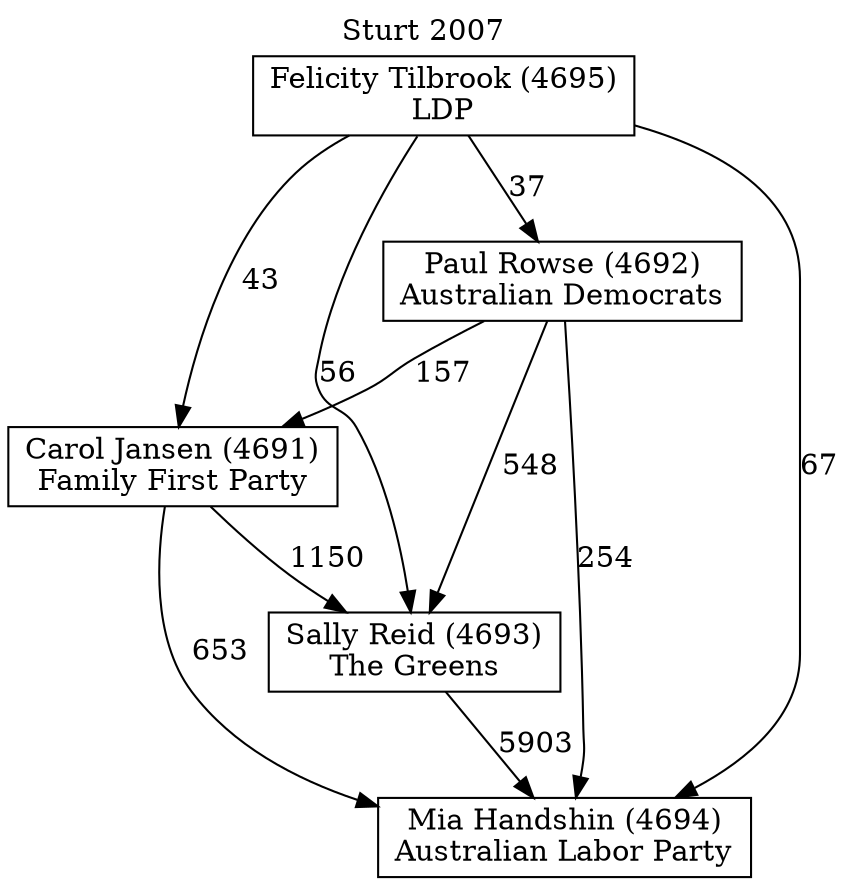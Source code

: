 // House preference flow
digraph "Mia Handshin (4694)_Sturt_2007" {
	graph [label="Sturt 2007" labelloc=t mclimit=10]
	node [shape=box]
	"Carol Jansen (4691)" [label="Carol Jansen (4691)
Family First Party"]
	"Felicity Tilbrook (4695)" [label="Felicity Tilbrook (4695)
LDP"]
	"Mia Handshin (4694)" [label="Mia Handshin (4694)
Australian Labor Party"]
	"Paul Rowse (4692)" [label="Paul Rowse (4692)
Australian Democrats"]
	"Sally Reid (4693)" [label="Sally Reid (4693)
The Greens"]
	"Carol Jansen (4691)" -> "Mia Handshin (4694)" [label=653]
	"Carol Jansen (4691)" -> "Sally Reid (4693)" [label=1150]
	"Felicity Tilbrook (4695)" -> "Carol Jansen (4691)" [label=43]
	"Felicity Tilbrook (4695)" -> "Mia Handshin (4694)" [label=67]
	"Felicity Tilbrook (4695)" -> "Paul Rowse (4692)" [label=37]
	"Felicity Tilbrook (4695)" -> "Sally Reid (4693)" [label=56]
	"Paul Rowse (4692)" -> "Carol Jansen (4691)" [label=157]
	"Paul Rowse (4692)" -> "Mia Handshin (4694)" [label=254]
	"Paul Rowse (4692)" -> "Sally Reid (4693)" [label=548]
	"Sally Reid (4693)" -> "Mia Handshin (4694)" [label=5903]
}
